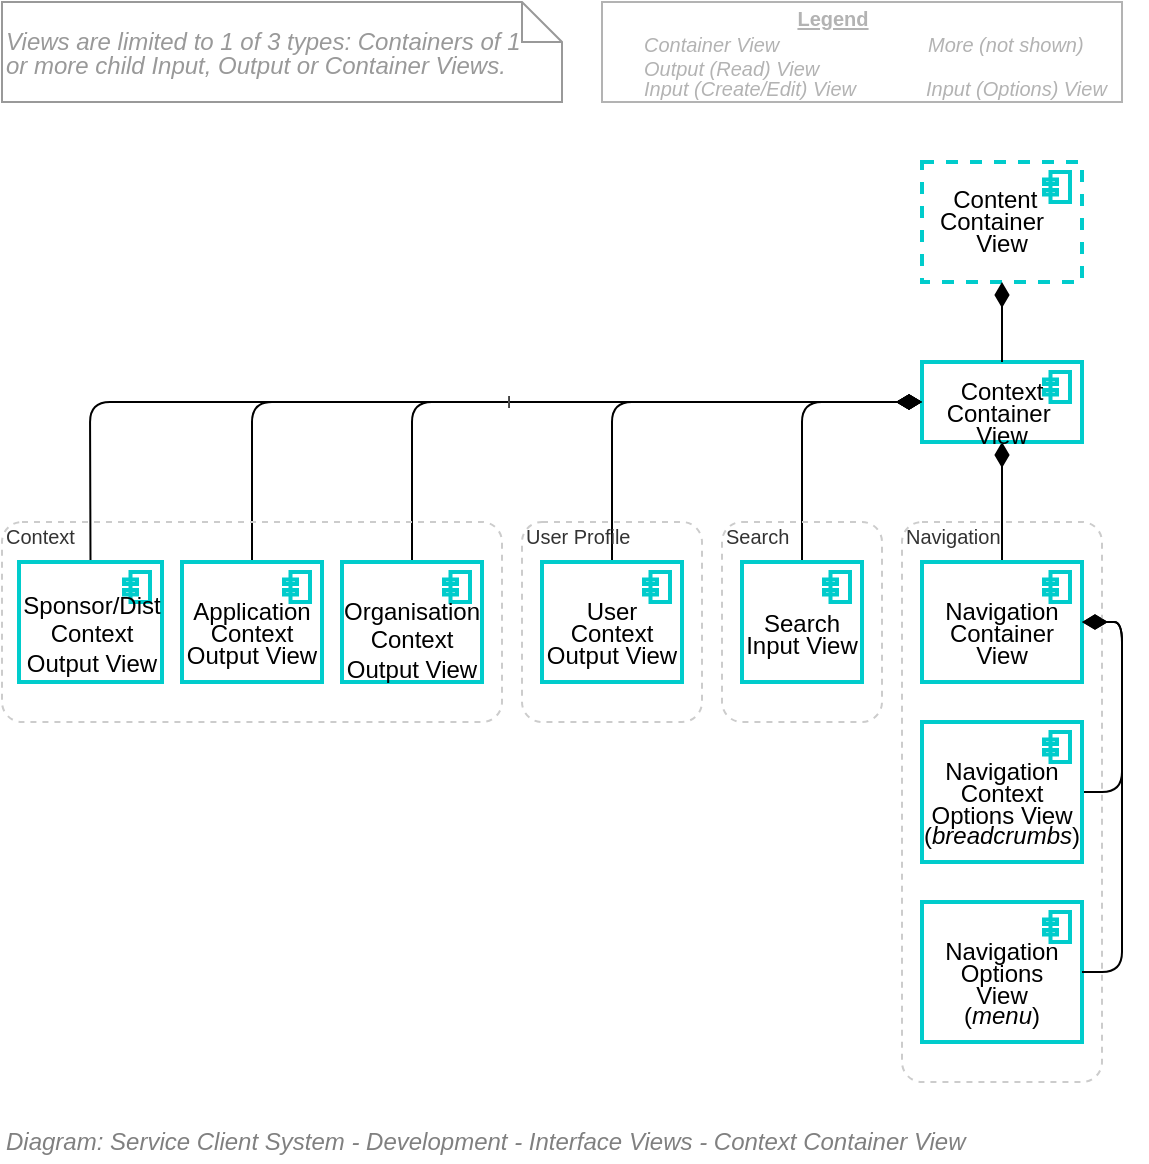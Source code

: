 <mxfile version="20.2.4" type="google"><diagram id="8eSXDr8mQyYFZLtSA6Ad" name="Page-1"><mxGraphModel grid="1" page="1" gridSize="10" guides="1" tooltips="1" connect="1" arrows="1" fold="1" pageScale="1" pageWidth="827" pageHeight="1169" math="0" shadow="0"><root><mxCell id="0"/><mxCell id="1" parent="0"/><mxCell id="uzZol0fe7_kOsoCBGMIh-1" value="" style="html=1;endArrow=diamondThin;endFill=1;edgeStyle=elbowEdgeStyle;endSize=10;fontSize=8;entryX=0;entryY=0.5;entryDx=0;entryDy=0;entryPerimeter=0;exitX=0.5;exitY=0;exitDx=0;exitDy=0;exitPerimeter=0;" edge="1" parent="1" source="uzZol0fe7_kOsoCBGMIh-29" target="uzZol0fe7_kOsoCBGMIh-3"><mxGeometry width="160" relative="1" as="geometry"><mxPoint x="250" y="460" as="sourcePoint"/><mxPoint x="250" y="420" as="targetPoint"/><Array as="points"><mxPoint x="164" y="420"/><mxPoint x="107" y="420"/></Array></mxGeometry></mxCell><mxCell id="uzZol0fe7_kOsoCBGMIh-2" value="" style="html=1;endArrow=diamondThin;endFill=1;elbow=vertical;endSize=10;fontSize=8;entryX=0.5;entryY=1;entryDx=0;entryDy=0;entryPerimeter=0;exitX=0.5;exitY=0;exitDx=0;exitDy=0;exitPerimeter=0;" edge="1" parent="1" source="uzZol0fe7_kOsoCBGMIh-9" target="uzZol0fe7_kOsoCBGMIh-3"><mxGeometry width="160" relative="1" as="geometry"><mxPoint x="590" y="450" as="sourcePoint"/><mxPoint x="460" y="420" as="targetPoint"/></mxGeometry></mxCell><mxCell id="uzZol0fe7_kOsoCBGMIh-3" value="&lt;p style=&quot;line-height: 90%&quot;&gt;&lt;span style=&quot;font-size: 12px&quot;&gt;Context&lt;br style=&quot;font-size: 12px&quot;&gt;&lt;/span&gt;&lt;span style=&quot;font-size: 12px&quot;&gt;Container&amp;nbsp;&lt;br style=&quot;font-size: 12px&quot;&gt;&lt;/span&gt;&lt;span style=&quot;font-size: 12px&quot;&gt;View&lt;br style=&quot;font-size: 12px&quot;&gt;&lt;/span&gt;&lt;/p&gt;" style="html=1;outlineConnect=0;whiteSpace=wrap;fillColor=none;strokeColor=#00CCCC;shape=mxgraph.archimate3.application;appType=comp;archiType=square;fontSize=12;verticalAlign=middle;container=1;collapsible=0;strokeWidth=2;spacingTop=11;spacingBottom=0;labelPosition=center;verticalLabelPosition=middle;align=center;" vertex="1" parent="1"><mxGeometry x="580" y="360" width="80" height="40" as="geometry"/></mxCell><mxCell id="uzZol0fe7_kOsoCBGMIh-4" value="" style="shape=image;html=1;verticalAlign=top;verticalLabelPosition=bottom;labelBackgroundColor=#ffffff;imageAspect=0;aspect=fixed;image=https://cdn1.iconfinder.com/data/icons/material-core/18/check-box-outline-blank-128.png;strokeColor=#00CCCC;strokeWidth=2;fillColor=none;fontSize=12;align=left;" vertex="1" parent="uzZol0fe7_kOsoCBGMIh-3"><mxGeometry x="-2.22" width="20" height="20" as="geometry"/></mxCell><mxCell id="uzZol0fe7_kOsoCBGMIh-5" value="" style="html=1;endArrow=diamondThin;endFill=1;edgeStyle=elbowEdgeStyle;elbow=vertical;endSize=10;fontSize=8;entryX=0;entryY=0.5;entryDx=0;entryDy=0;entryPerimeter=0;exitX=0.5;exitY=0;exitDx=0;exitDy=0;exitPerimeter=0;" edge="1" parent="1" source="uzZol0fe7_kOsoCBGMIh-34" target="uzZol0fe7_kOsoCBGMIh-3"><mxGeometry width="160" relative="1" as="geometry"><mxPoint x="310" y="450" as="sourcePoint"/><mxPoint x="340" y="680" as="targetPoint"/><Array as="points"><mxPoint x="350" y="380"/></Array></mxGeometry></mxCell><mxCell id="uzZol0fe7_kOsoCBGMIh-6" value="l" style="html=1;endArrow=diamondThin;endFill=1;edgeStyle=elbowEdgeStyle;elbow=vertical;endSize=10;fontSize=8;entryX=0;entryY=0.5;entryDx=0;entryDy=0;entryPerimeter=0;exitX=0.5;exitY=0;exitDx=0;exitDy=0;exitPerimeter=0;" edge="1" parent="1" source="uzZol0fe7_kOsoCBGMIh-32" target="uzZol0fe7_kOsoCBGMIh-3"><mxGeometry width="160" relative="1" as="geometry"><mxPoint x="320" y="460" as="sourcePoint"/><mxPoint x="460" y="420" as="targetPoint"/><Array as="points"><mxPoint x="310" y="380"/></Array></mxGeometry></mxCell><mxCell id="uzZol0fe7_kOsoCBGMIh-7" value="" style="html=1;endArrow=diamondThin;endFill=1;edgeStyle=elbowEdgeStyle;elbow=vertical;endSize=10;fontSize=8;entryX=0;entryY=0.5;entryDx=0;entryDy=0;entryPerimeter=0;exitX=0.5;exitY=0;exitDx=0;exitDy=0;exitPerimeter=0;" edge="1" parent="1" source="uzZol0fe7_kOsoCBGMIh-18" target="uzZol0fe7_kOsoCBGMIh-3"><mxGeometry width="160" relative="1" as="geometry"><mxPoint x="300" y="465" as="sourcePoint"/><mxPoint x="560" y="390" as="targetPoint"/><Array as="points"><mxPoint x="480" y="380"/></Array></mxGeometry></mxCell><mxCell id="uzZol0fe7_kOsoCBGMIh-8" value="" style="html=1;endArrow=diamondThin;endFill=1;edgeStyle=elbowEdgeStyle;elbow=vertical;endSize=10;fontSize=8;entryX=0;entryY=0.5;entryDx=0;entryDy=0;entryPerimeter=0;exitX=0.5;exitY=0;exitDx=0;exitDy=0;exitPerimeter=0;" edge="1" parent="1" source="uzZol0fe7_kOsoCBGMIh-14" target="uzZol0fe7_kOsoCBGMIh-3"><mxGeometry width="160" relative="1" as="geometry"><mxPoint x="410" y="465" as="sourcePoint"/><mxPoint x="560" y="390" as="targetPoint"/><Array as="points"><mxPoint x="530" y="380"/></Array></mxGeometry></mxCell><mxCell id="uzZol0fe7_kOsoCBGMIh-9" value="&lt;p style=&quot;line-height: 90%&quot;&gt;&lt;span style=&quot;font-size: 12px&quot;&gt;Navigation&lt;/span&gt;&lt;span style=&quot;font-size: 12px&quot;&gt;&lt;br style=&quot;font-size: 12px&quot;&gt;Container&lt;br&gt;&lt;/span&gt;&lt;span style=&quot;font-size: 12px&quot;&gt;View&lt;br style=&quot;font-size: 12px&quot;&gt;&lt;/span&gt;&lt;/p&gt;" style="html=1;outlineConnect=0;whiteSpace=wrap;fillColor=none;strokeColor=#00CCCC;shape=mxgraph.archimate3.application;appType=comp;archiType=square;fontSize=12;verticalAlign=middle;container=1;collapsible=0;strokeWidth=2;spacingTop=11;spacingBottom=0;labelPosition=center;verticalLabelPosition=middle;align=center;" vertex="1" parent="1"><mxGeometry x="580" y="460" width="80" height="60" as="geometry"/></mxCell><mxCell id="uzZol0fe7_kOsoCBGMIh-10" value="" style="shape=image;html=1;verticalAlign=top;verticalLabelPosition=bottom;labelBackgroundColor=#ffffff;imageAspect=0;aspect=fixed;image=https://cdn1.iconfinder.com/data/icons/material-core/18/check-box-outline-blank-128.png;strokeColor=#00CCCC;strokeWidth=2;fillColor=none;fontSize=12;align=left;" vertex="1" parent="uzZol0fe7_kOsoCBGMIh-9"><mxGeometry width="17.778" height="17.778" as="geometry"/></mxCell><mxCell id="uzZol0fe7_kOsoCBGMIh-11" value="" style="html=1;endArrow=diamondThin;endFill=1;edgeStyle=orthogonalEdgeStyle;endSize=10;fontSize=8;entryX=1;entryY=0.5;entryDx=0;entryDy=0;entryPerimeter=0;exitX=1;exitY=0.5;exitDx=0;exitDy=0;exitPerimeter=0;" edge="1" parent="1" source="uzZol0fe7_kOsoCBGMIh-24" target="uzZol0fe7_kOsoCBGMIh-9"><mxGeometry width="160" relative="1" as="geometry"><mxPoint x="630" y="390" as="sourcePoint"/><mxPoint x="450" y="350" as="targetPoint"/><Array as="points"><mxPoint x="680" y="575"/><mxPoint x="680" y="490"/></Array></mxGeometry></mxCell><mxCell id="uzZol0fe7_kOsoCBGMIh-12" value="" style="shape=image;html=1;verticalAlign=top;verticalLabelPosition=bottom;labelBackgroundColor=none;imageAspect=0;aspect=fixed;image=https://cdn4.iconfinder.com/data/icons/free-ui/64/v-35-128.png;strokeColor=#000000;strokeWidth=3;fillColor=#99FFFF;fontSize=12;fontColor=#000000;align=left;" vertex="1" parent="1"><mxGeometry x="580" y="540" width="20" height="20" as="geometry"/></mxCell><mxCell id="uzZol0fe7_kOsoCBGMIh-13" value="Search" style="rounded=1;whiteSpace=wrap;html=1;shadow=0;glass=0;comic=0;strokeColor=#CCCCCC;fillColor=none;fontSize=10;align=left;fontColor=#333333;recursiveResize=0;container=1;collapsible=0;dashed=1;verticalAlign=top;spacing=2;spacingTop=-5;absoluteArcSize=1;" vertex="1" parent="1"><mxGeometry x="480" y="440" width="80" height="100" as="geometry"/></mxCell><mxCell id="uzZol0fe7_kOsoCBGMIh-14" value="&lt;p style=&quot;line-height: 90%&quot;&gt;&lt;span style=&quot;font-size: 12px&quot;&gt;Search&lt;br style=&quot;font-size: 12px&quot;&gt;&lt;/span&gt;&lt;span style=&quot;font-size: 12px&quot;&gt;Input View&lt;br style=&quot;font-size: 12px&quot;&gt;&lt;/span&gt;&lt;/p&gt;" style="html=1;outlineConnect=0;whiteSpace=wrap;fillColor=none;strokeColor=#00CCCC;shape=mxgraph.archimate3.application;appType=comp;archiType=square;fontSize=12;verticalAlign=middle;container=1;collapsible=0;strokeWidth=2;spacingTop=11;spacingBottom=0;labelPosition=center;verticalLabelPosition=middle;align=center;" vertex="1" parent="uzZol0fe7_kOsoCBGMIh-13"><mxGeometry x="10" y="20" width="60" height="60" as="geometry"/></mxCell><mxCell id="uzZol0fe7_kOsoCBGMIh-15" value="" style="shape=image;html=1;verticalAlign=top;verticalLabelPosition=bottom;labelBackgroundColor=#ffffff;imageAspect=0;aspect=fixed;image=https://cdn3.iconfinder.com/data/icons/arrow-and-interface-4/28/input-2-128.png;strokeColor=#00CCCC;strokeWidth=2;fillColor=none;fontSize=12;align=left;" vertex="1" parent="uzZol0fe7_kOsoCBGMIh-14"><mxGeometry y="-0.53" width="15.398" height="15.398" as="geometry"/></mxCell><mxCell id="uzZol0fe7_kOsoCBGMIh-16" value="" style="shape=image;html=1;verticalAlign=top;verticalLabelPosition=bottom;labelBackgroundColor=#ffffff;imageAspect=0;aspect=fixed;image=https://cdn1.iconfinder.com/data/icons/hawcons/32/700315-icon-72-lightning-128.png;strokeColor=#000000;strokeWidth=3;fillColor=#99FFFF;fontSize=12;fontColor=#000000;align=left;" vertex="1" parent="uzZol0fe7_kOsoCBGMIh-13"><mxGeometry x="50" y="80" width="20" height="20" as="geometry"/></mxCell><mxCell id="uzZol0fe7_kOsoCBGMIh-17" value="User Profile" style="rounded=1;whiteSpace=wrap;html=1;shadow=0;glass=0;comic=0;strokeColor=#CCCCCC;fillColor=none;fontSize=10;align=left;fontColor=#333333;recursiveResize=0;container=1;collapsible=0;dashed=1;verticalAlign=top;spacing=2;spacingTop=-5;absoluteArcSize=1;" vertex="1" parent="1"><mxGeometry x="380" y="440" width="90" height="100" as="geometry"/></mxCell><mxCell id="uzZol0fe7_kOsoCBGMIh-18" value="&lt;p style=&quot;line-height: 90%&quot;&gt;&lt;span style=&quot;font-size: 12px&quot;&gt;User&lt;br style=&quot;font-size: 12px&quot;&gt;Context&lt;br style=&quot;font-size: 12px&quot;&gt;&lt;/span&gt;&lt;span style=&quot;font-size: 12px&quot;&gt;Output&amp;nbsp;&lt;/span&gt;&lt;span style=&quot;font-size: 12px&quot;&gt;View&lt;br style=&quot;font-size: 12px&quot;&gt;&lt;/span&gt;&lt;/p&gt;" style="html=1;outlineConnect=0;whiteSpace=wrap;fillColor=none;strokeColor=#00CCCC;shape=mxgraph.archimate3.application;appType=comp;archiType=square;fontSize=12;strokeWidth=2;verticalAlign=middle;spacingTop=11;spacingBottom=0;labelPosition=center;verticalLabelPosition=middle;align=center;container=0;" vertex="1" parent="uzZol0fe7_kOsoCBGMIh-17"><mxGeometry x="10" y="20" width="70" height="60" as="geometry"/></mxCell><mxCell id="uzZol0fe7_kOsoCBGMIh-19" value="" style="shape=image;html=1;verticalAlign=top;verticalLabelPosition=bottom;labelBackgroundColor=#ffffff;imageAspect=0;aspect=fixed;image=https://cdn1.iconfinder.com/data/icons/essential-pack-3/24/82.output-128.png;strokeColor=#00CCCC;strokeWidth=2;fillColor=none;fontSize=12;align=left;" vertex="1" parent="uzZol0fe7_kOsoCBGMIh-17"><mxGeometry x="10" y="20" width="20" height="20" as="geometry"/></mxCell><mxCell id="uzZol0fe7_kOsoCBGMIh-20" value="" style="shape=image;html=1;verticalAlign=top;verticalLabelPosition=bottom;labelBackgroundColor=#ffffff;imageAspect=0;aspect=fixed;image=https://cdn1.iconfinder.com/data/icons/hawcons/32/700315-icon-72-lightning-128.png;strokeColor=#000000;strokeWidth=3;fillColor=#99FFFF;fontSize=12;fontColor=#000000;align=left;" vertex="1" parent="uzZol0fe7_kOsoCBGMIh-17"><mxGeometry x="60" y="80" width="20" height="20" as="geometry"/></mxCell><mxCell id="uzZol0fe7_kOsoCBGMIh-21" value="Navigation" style="rounded=1;whiteSpace=wrap;html=1;shadow=0;glass=0;comic=0;strokeColor=#CCCCCC;fillColor=none;fontSize=10;align=left;fontColor=#333333;recursiveResize=0;container=1;collapsible=0;dashed=1;verticalAlign=top;spacing=2;spacingTop=-5;absoluteArcSize=1;" vertex="1" parent="1"><mxGeometry x="570" y="440" width="100" height="280" as="geometry"/></mxCell><mxCell id="uzZol0fe7_kOsoCBGMIh-22" value="&lt;p style=&quot;line-height: 90%&quot;&gt;&lt;span style=&quot;font-size: 12px&quot;&gt;Navigation Options&lt;br style=&quot;font-size: 12px&quot;&gt;&lt;/span&gt;&lt;span style=&quot;font-size: 12px&quot;&gt;View&lt;br&gt;&lt;/span&gt;(&lt;i&gt;menu&lt;/i&gt;)&lt;/p&gt;" style="html=1;outlineConnect=0;whiteSpace=wrap;fillColor=none;strokeColor=#00CCCC;shape=mxgraph.archimate3.application;appType=comp;archiType=square;fontSize=12;verticalAlign=middle;container=1;collapsible=0;strokeWidth=2;spacingTop=11;spacingBottom=0;labelPosition=center;verticalLabelPosition=middle;align=center;" vertex="1" parent="uzZol0fe7_kOsoCBGMIh-21"><mxGeometry x="10" y="190" width="80" height="70" as="geometry"/></mxCell><mxCell id="uzZol0fe7_kOsoCBGMIh-23" value="" style="shape=image;html=1;verticalAlign=top;verticalLabelPosition=bottom;labelBackgroundColor=none;imageAspect=0;aspect=fixed;image=https://cdn4.iconfinder.com/data/icons/free-ui/64/v-35-128.png;strokeColor=#000000;strokeWidth=3;fillColor=#99FFFF;fontSize=12;fontColor=#000000;align=left;" vertex="1" parent="uzZol0fe7_kOsoCBGMIh-22"><mxGeometry width="15.556" height="15.556" as="geometry"/></mxCell><mxCell id="uzZol0fe7_kOsoCBGMIh-24" value="&lt;p style=&quot;line-height: 90%&quot;&gt;&lt;span style=&quot;font-size: 12px&quot;&gt;Navigation&lt;br style=&quot;font-size: 12px&quot;&gt;Context Options&amp;nbsp;&lt;/span&gt;&lt;span style=&quot;font-size: 12px&quot;&gt;View&lt;br&gt;(&lt;i&gt;breadcrumbs&lt;/i&gt;)&lt;br style=&quot;font-size: 12px&quot;&gt;&lt;/span&gt;&lt;/p&gt;" style="html=1;outlineConnect=0;whiteSpace=wrap;fillColor=none;strokeColor=#00CCCC;shape=mxgraph.archimate3.application;appType=comp;archiType=square;fontSize=12;strokeWidth=2;verticalAlign=middle;spacingTop=11;spacingBottom=0;labelPosition=center;verticalLabelPosition=middle;align=center;" vertex="1" parent="uzZol0fe7_kOsoCBGMIh-21"><mxGeometry x="10" y="100" width="80" height="70" as="geometry"/></mxCell><mxCell id="uzZol0fe7_kOsoCBGMIh-25" value="" style="shape=image;html=1;verticalAlign=top;verticalLabelPosition=bottom;labelBackgroundColor=#ffffff;imageAspect=0;aspect=fixed;image=https://cdn1.iconfinder.com/data/icons/hawcons/32/700315-icon-72-lightning-128.png;strokeColor=#000000;strokeWidth=3;fillColor=#99FFFF;fontSize=12;fontColor=#000000;align=left;" vertex="1" parent="uzZol0fe7_kOsoCBGMIh-21"><mxGeometry x="70" y="170" width="20" height="20" as="geometry"/></mxCell><mxCell id="uzZol0fe7_kOsoCBGMIh-26" value="" style="shape=image;html=1;verticalAlign=top;verticalLabelPosition=bottom;labelBackgroundColor=#ffffff;imageAspect=0;aspect=fixed;image=https://cdn1.iconfinder.com/data/icons/hawcons/32/700315-icon-72-lightning-128.png;strokeColor=#000000;strokeWidth=3;fillColor=#99FFFF;fontSize=12;fontColor=#000000;align=left;" vertex="1" parent="uzZol0fe7_kOsoCBGMIh-21"><mxGeometry x="70" y="260" width="20" height="20" as="geometry"/></mxCell><mxCell id="uzZol0fe7_kOsoCBGMIh-27" value="" style="html=1;endArrow=diamondThin;endFill=1;edgeStyle=orthogonalEdgeStyle;elbow=vertical;endSize=10;fontSize=8;entryX=1;entryY=0.5;entryDx=0;entryDy=0;entryPerimeter=0;exitX=1;exitY=0.5;exitDx=0;exitDy=0;exitPerimeter=0;" edge="1" parent="1" source="uzZol0fe7_kOsoCBGMIh-22" target="uzZol0fe7_kOsoCBGMIh-9"><mxGeometry width="160" relative="1" as="geometry"><mxPoint x="740" y="460" as="sourcePoint"/><mxPoint x="600" y="360" as="targetPoint"/><Array as="points"><mxPoint x="680" y="665"/><mxPoint x="680" y="490"/></Array></mxGeometry></mxCell><mxCell id="uzZol0fe7_kOsoCBGMIh-28" value="Context" style="rounded=1;whiteSpace=wrap;html=1;shadow=0;glass=0;comic=0;strokeColor=#CCCCCC;fillColor=none;fontSize=10;align=left;fontColor=#333333;recursiveResize=0;container=1;collapsible=0;dashed=1;verticalAlign=top;spacing=2;spacingTop=-5;absoluteArcSize=1;" vertex="1" parent="1"><mxGeometry x="120" y="440" width="250" height="100" as="geometry"/></mxCell><mxCell id="uzZol0fe7_kOsoCBGMIh-29" value="&lt;span style=&quot;font-size: 12px ; line-height: 50%&quot;&gt;Sponsor/Dist&lt;br&gt;Context&lt;br&gt;Output View&lt;br style=&quot;font-size: 12px&quot;&gt;&lt;/span&gt;" style="html=1;outlineConnect=0;whiteSpace=wrap;fillColor=none;strokeColor=#00CCCC;shape=mxgraph.archimate3.application;appType=comp;archiType=square;fontSize=12;strokeWidth=2;verticalAlign=middle;spacingTop=11;spacingBottom=0;labelPosition=center;verticalLabelPosition=middle;align=center;container=0;" vertex="1" parent="uzZol0fe7_kOsoCBGMIh-28"><mxGeometry x="8.5" y="20" width="71.5" height="60" as="geometry"/></mxCell><mxCell id="uzZol0fe7_kOsoCBGMIh-30" value="" style="shape=image;html=1;verticalAlign=top;verticalLabelPosition=bottom;labelBackgroundColor=#ffffff;imageAspect=0;aspect=fixed;image=https://cdn1.iconfinder.com/data/icons/essential-pack-3/24/82.output-128.png;strokeColor=#00CCCC;strokeWidth=2;fillColor=none;fontSize=12;align=left;" vertex="1" parent="uzZol0fe7_kOsoCBGMIh-28"><mxGeometry x="8.5" y="20" width="20" height="20" as="geometry"/></mxCell><mxCell id="uzZol0fe7_kOsoCBGMIh-31" value="" style="shape=image;html=1;verticalAlign=top;verticalLabelPosition=bottom;labelBackgroundColor=#ffffff;imageAspect=0;aspect=fixed;image=https://cdn1.iconfinder.com/data/icons/hawcons/32/700315-icon-72-lightning-128.png;strokeColor=#000000;strokeWidth=3;fillColor=#99FFFF;fontSize=12;fontColor=#000000;align=left;" vertex="1" parent="uzZol0fe7_kOsoCBGMIh-28"><mxGeometry x="68.5" y="80" width="20" height="20" as="geometry"/></mxCell><mxCell id="uzZol0fe7_kOsoCBGMIh-32" value="&lt;p style=&quot;line-height: 90%&quot;&gt;&lt;span style=&quot;font-size: 12px&quot;&gt;Application&lt;br style=&quot;font-size: 12px&quot;&gt;Context&lt;br style=&quot;font-size: 12px&quot;&gt;&lt;/span&gt;Output&amp;nbsp;&lt;span style=&quot;font-size: 12px&quot;&gt;View&lt;/span&gt;&lt;span style=&quot;font-size: 12px&quot;&gt;&lt;br style=&quot;font-size: 12px&quot;&gt;&lt;/span&gt;&lt;/p&gt;" style="html=1;outlineConnect=0;whiteSpace=wrap;fillColor=none;strokeColor=#00CCCC;shape=mxgraph.archimate3.application;appType=comp;archiType=square;fontSize=12;strokeWidth=2;verticalAlign=middle;spacingTop=11;spacingBottom=0;labelPosition=center;verticalLabelPosition=middle;align=center;container=0;" vertex="1" parent="uzZol0fe7_kOsoCBGMIh-28"><mxGeometry x="90" y="20" width="70" height="60" as="geometry"/></mxCell><mxCell id="uzZol0fe7_kOsoCBGMIh-33" value="" style="shape=image;html=1;verticalAlign=top;verticalLabelPosition=bottom;labelBackgroundColor=#ffffff;imageAspect=0;aspect=fixed;image=https://cdn1.iconfinder.com/data/icons/hawcons/32/700315-icon-72-lightning-128.png;strokeColor=#000000;strokeWidth=3;fillColor=#99FFFF;fontSize=12;fontColor=#000000;align=left;" vertex="1" parent="uzZol0fe7_kOsoCBGMIh-28"><mxGeometry x="140" y="80" width="20" height="20" as="geometry"/></mxCell><mxCell id="uzZol0fe7_kOsoCBGMIh-34" value="&lt;span style=&quot;font-size: 12px ; line-height: 40%&quot;&gt;Organisation&lt;br style=&quot;font-size: 12px&quot;&gt;Context &lt;br style=&quot;font-size: 12px&quot;&gt;Output View&lt;br style=&quot;font-size: 12px&quot;&gt;&lt;/span&gt;" style="html=1;outlineConnect=0;whiteSpace=wrap;fillColor=none;strokeColor=#00CCCC;shape=mxgraph.archimate3.application;appType=comp;archiType=square;fontSize=12;strokeWidth=2;verticalAlign=top;spacingTop=11;spacingBottom=0;labelPosition=center;verticalLabelPosition=middle;align=center;" vertex="1" parent="uzZol0fe7_kOsoCBGMIh-28"><mxGeometry x="170" y="20" width="70" height="60" as="geometry"/></mxCell><mxCell id="uzZol0fe7_kOsoCBGMIh-35" value="" style="shape=image;html=1;verticalAlign=top;verticalLabelPosition=bottom;labelBackgroundColor=#ffffff;imageAspect=0;aspect=fixed;image=https://cdn1.iconfinder.com/data/icons/hawcons/32/700315-icon-72-lightning-128.png;strokeColor=#000000;strokeWidth=3;fillColor=#99FFFF;fontSize=12;fontColor=#000000;align=left;" vertex="1" parent="uzZol0fe7_kOsoCBGMIh-28"><mxGeometry x="220" y="80" width="20" height="20" as="geometry"/></mxCell><mxCell id="uzZol0fe7_kOsoCBGMIh-36" value="" style="shape=image;html=1;verticalAlign=top;verticalLabelPosition=bottom;labelBackgroundColor=#ffffff;imageAspect=0;aspect=fixed;image=https://cdn1.iconfinder.com/data/icons/essential-pack-3/24/82.output-128.png;strokeColor=#00CCCC;strokeWidth=2;fillColor=none;fontSize=12;align=left;" vertex="1" parent="uzZol0fe7_kOsoCBGMIh-28"><mxGeometry x="170" y="20" width="20" height="20" as="geometry"/></mxCell><mxCell id="uzZol0fe7_kOsoCBGMIh-37" value="" style="shape=image;html=1;verticalAlign=top;verticalLabelPosition=bottom;labelBackgroundColor=#ffffff;imageAspect=0;aspect=fixed;image=https://cdn1.iconfinder.com/data/icons/essential-pack-3/24/82.output-128.png;strokeColor=#00CCCC;strokeWidth=2;fillColor=none;fontSize=12;align=left;" vertex="1" parent="uzZol0fe7_kOsoCBGMIh-28"><mxGeometry x="88.5" y="20" width="20" height="20" as="geometry"/></mxCell><mxCell id="uzZol0fe7_kOsoCBGMIh-38" value="&lt;p style=&quot;line-height: 90% ; font-size: 12px&quot;&gt;&lt;span style=&quot;font-size: 12px&quot;&gt;Content&amp;nbsp;&amp;nbsp;&lt;br style=&quot;font-size: 12px&quot;&gt;&lt;/span&gt;&lt;span style=&quot;font-size: 12px&quot;&gt;Container&amp;nbsp; &amp;nbsp;&lt;br style=&quot;font-size: 12px&quot;&gt;&lt;/span&gt;&lt;span style=&quot;font-size: 12px&quot;&gt;View&lt;br style=&quot;font-size: 12px&quot;&gt;&lt;/span&gt;&lt;/p&gt;" style="html=1;outlineConnect=0;whiteSpace=wrap;fillColor=none;strokeColor=#00CCCC;shape=mxgraph.archimate3.application;appType=comp;archiType=square;fontSize=12;verticalAlign=middle;container=1;collapsible=0;strokeWidth=2;dashed=1;" vertex="1" parent="1"><mxGeometry x="580" y="260" width="80" height="60" as="geometry"/></mxCell><mxCell id="uzZol0fe7_kOsoCBGMIh-39" value="" style="shape=image;html=1;verticalAlign=top;verticalLabelPosition=bottom;labelBackgroundColor=#ffffff;imageAspect=0;aspect=fixed;image=https://cdn1.iconfinder.com/data/icons/material-core/18/check-box-outline-blank-128.png;strokeColor=#00CCCC;strokeWidth=2;fillColor=none;fontSize=12;align=left;" vertex="1" parent="uzZol0fe7_kOsoCBGMIh-38"><mxGeometry width="20" height="20" as="geometry"/></mxCell><mxCell id="uzZol0fe7_kOsoCBGMIh-40" value="" style="shape=image;html=1;verticalAlign=top;verticalLabelPosition=bottom;labelBackgroundColor=#ffffff;imageAspect=0;aspect=fixed;image=https://cdn2.iconfinder.com/data/icons/font-awesome/1792/ellipsis-h-128.png;strokeColor=#000000;strokeWidth=3;fillColor=#99FFFF;fontSize=12;fontColor=#000000;opacity=30;align=left;" vertex="1" parent="uzZol0fe7_kOsoCBGMIh-38"><mxGeometry y="40" width="20" height="20" as="geometry"/></mxCell><mxCell id="uzZol0fe7_kOsoCBGMIh-41" value="" style="html=1;endArrow=diamondThin;endFill=1;elbow=vertical;endSize=10;fontSize=8;entryX=0.5;entryY=1;entryDx=0;entryDy=0;entryPerimeter=0;exitX=0.5;exitY=0;exitDx=0;exitDy=0;exitPerimeter=0;" edge="1" parent="1" source="uzZol0fe7_kOsoCBGMIh-3" target="uzZol0fe7_kOsoCBGMIh-38"><mxGeometry width="160" relative="1" as="geometry"><mxPoint x="630" y="470" as="sourcePoint"/><mxPoint x="630" y="410" as="targetPoint"/></mxGeometry></mxCell><mxCell id="uzZol0fe7_kOsoCBGMIh-42" value="" style="rounded=0;whiteSpace=wrap;html=1;fontSize=10;align=left;container=1;collapsible=0;fontColor=#B3B3B3;strokeColor=#B3B3B3;" vertex="1" parent="1"><mxGeometry x="420" y="180" width="260" height="50" as="geometry"/></mxCell><mxCell id="uzZol0fe7_kOsoCBGMIh-43" value="Container View" style="text;html=1;strokeColor=none;fillColor=none;align=left;verticalAlign=middle;whiteSpace=wrap;rounded=0;fontSize=10;fontStyle=2;fontColor=#B3B3B3;" vertex="1" parent="uzZol0fe7_kOsoCBGMIh-42"><mxGeometry x="18.811" y="16.667" width="111.189" height="8.333" as="geometry"/></mxCell><mxCell id="uzZol0fe7_kOsoCBGMIh-44" value="Output (Read) View" style="text;html=1;strokeColor=none;fillColor=none;align=left;verticalAlign=middle;whiteSpace=wrap;rounded=0;fontSize=10;fontStyle=2;fontColor=#B3B3B3;" vertex="1" parent="uzZol0fe7_kOsoCBGMIh-42"><mxGeometry x="18.806" y="30.0" width="111.194" height="6.33" as="geometry"/></mxCell><mxCell id="uzZol0fe7_kOsoCBGMIh-45" value="Input (Create/Edit) View" style="text;html=1;strokeColor=none;fillColor=none;align=left;verticalAlign=middle;whiteSpace=wrap;rounded=0;fontSize=10;fontStyle=2;fontColor=#B3B3B3;" vertex="1" parent="uzZol0fe7_kOsoCBGMIh-42"><mxGeometry x="18.811" y="39.333" width="111.189" height="8.333" as="geometry"/></mxCell><mxCell id="uzZol0fe7_kOsoCBGMIh-46" value="Legend" style="text;html=1;strokeColor=none;fillColor=none;align=center;verticalAlign=middle;whiteSpace=wrap;rounded=0;fontSize=10;fontStyle=5;fontColor=#B3B3B3;" vertex="1" parent="uzZol0fe7_kOsoCBGMIh-42"><mxGeometry x="28.805" width="172.828" height="16.667" as="geometry"/></mxCell><mxCell id="uzZol0fe7_kOsoCBGMIh-47" value="" style="shape=image;html=1;verticalAlign=top;verticalLabelPosition=bottom;labelBackgroundColor=#ffffff;imageAspect=0;aspect=fixed;image=https://cdn1.iconfinder.com/data/icons/material-core/18/check-box-outline-blank-128.png;strokeColor=#00CCCC;strokeWidth=2;fillColor=none;fontSize=12;align=left;" vertex="1" parent="uzZol0fe7_kOsoCBGMIh-42"><mxGeometry x="3.498" y="15.83" width="10.0" height="10.0" as="geometry"/></mxCell><mxCell id="uzZol0fe7_kOsoCBGMIh-48" value="" style="shape=image;html=1;verticalAlign=top;verticalLabelPosition=bottom;labelBackgroundColor=#ffffff;imageAspect=0;aspect=fixed;image=https://cdn3.iconfinder.com/data/icons/arrow-and-interface-4/28/input-2-128.png;strokeColor=#00CCCC;strokeWidth=2;fillColor=none;fontSize=12;align=left;" vertex="1" parent="uzZol0fe7_kOsoCBGMIh-42"><mxGeometry x="3.498" y="39.33" width="10.0" height="10.0" as="geometry"/></mxCell><mxCell id="uzZol0fe7_kOsoCBGMIh-49" value="" style="shape=image;html=1;verticalAlign=top;verticalLabelPosition=bottom;labelBackgroundColor=#ffffff;imageAspect=0;aspect=fixed;image=https://cdn1.iconfinder.com/data/icons/essential-pack-3/24/82.output-128.png;strokeColor=#00CCCC;strokeWidth=2;fillColor=none;fontSize=12;align=left;" vertex="1" parent="uzZol0fe7_kOsoCBGMIh-42"><mxGeometry x="3.498" y="28.17" width="10.0" height="10.0" as="geometry"/></mxCell><mxCell id="uzZol0fe7_kOsoCBGMIh-50" value="" style="shape=image;html=1;verticalAlign=top;verticalLabelPosition=bottom;labelBackgroundColor=#ffffff;imageAspect=0;aspect=fixed;image=https://cdn2.iconfinder.com/data/icons/font-awesome/1792/ellipsis-h-128.png;strokeColor=#000000;strokeWidth=2;fillColor=#D4E1F5;fontSize=12;fontColor=#000000;opacity=80;align=left;" vertex="1" parent="uzZol0fe7_kOsoCBGMIh-42"><mxGeometry x="141.667" y="17.0" width="10.0" height="10.0" as="geometry"/></mxCell><mxCell id="uzZol0fe7_kOsoCBGMIh-51" value="More (not shown)" style="text;html=1;strokeColor=none;fillColor=none;align=left;verticalAlign=middle;whiteSpace=wrap;rounded=0;fontSize=10;fontStyle=2;fontColor=#B3B3B3;" vertex="1" parent="uzZol0fe7_kOsoCBGMIh-42"><mxGeometry x="161.481" y="18.0" width="98.519" height="6.67" as="geometry"/></mxCell><mxCell id="uzZol0fe7_kOsoCBGMIh-52" value="" style="shape=image;html=1;verticalAlign=top;verticalLabelPosition=bottom;labelBackgroundColor=none;imageAspect=0;aspect=fixed;image=https://cdn4.iconfinder.com/data/icons/free-ui/64/v-35-128.png;strokeColor=#000000;strokeWidth=3;fillColor=#99FFFF;fontSize=12;fontColor=#000000;align=left;" vertex="1" parent="uzZol0fe7_kOsoCBGMIh-42"><mxGeometry x="141.667" y="38.0" width="10.0" height="10.0" as="geometry"/></mxCell><mxCell id="uzZol0fe7_kOsoCBGMIh-53" value="Input (Options) View" style="text;html=1;strokeColor=none;fillColor=none;align=left;verticalAlign=middle;whiteSpace=wrap;rounded=0;fontSize=10;fontStyle=2;fontColor=#B3B3B3;" vertex="1" parent="uzZol0fe7_kOsoCBGMIh-42"><mxGeometry x="160.003" y="40.0" width="98.519" height="6.67" as="geometry"/></mxCell><mxCell id="uzZol0fe7_kOsoCBGMIh-54" value="" style="group;spacingRight=21;" connectable="0" vertex="1" parent="1"><mxGeometry x="120" y="180" width="560" height="50" as="geometry"/></mxCell><UserObject label="&lt;p style=&quot;line-height: 100%&quot;&gt;Views are limited to 1 of 3 types: Containers of 1 or more child Input, Output or Container Views.&lt;/p&gt;" link="https://drive.google.com/file/d/1oMV0IeGAAscQwm4mQmpwyKH3BHNU0Zv-/view?usp=sharing" id="uzZol0fe7_kOsoCBGMIh-55"><mxCell style="shape=note;size=20;whiteSpace=wrap;html=1;strokeWidth=1;fillColor=none;fontSize=12;align=left;fontStyle=2;strokeColor=#999999;fontColor=#999999;spacingRight=8;verticalAlign=middle;" vertex="1" parent="uzZol0fe7_kOsoCBGMIh-54"><mxGeometry width="280" height="50" as="geometry"/></mxCell></UserObject><mxCell id="uzZol0fe7_kOsoCBGMIh-56" value="&lt;font style=&quot;font-size: 12px&quot;&gt;&lt;font style=&quot;font-size: 12px&quot;&gt;Diagram: Service Client System - Development - Interface Views -&amp;nbsp;&lt;/font&gt;Context Container View&lt;/font&gt;" style="text;strokeColor=none;fillColor=none;html=1;fontSize=12;fontStyle=2;verticalAlign=middle;align=left;shadow=0;glass=0;comic=0;opacity=30;fontColor=#808080;" vertex="1" parent="1"><mxGeometry x="120" y="740" width="520" height="20" as="geometry"/></mxCell></root></mxGraphModel></diagram></mxfile>
